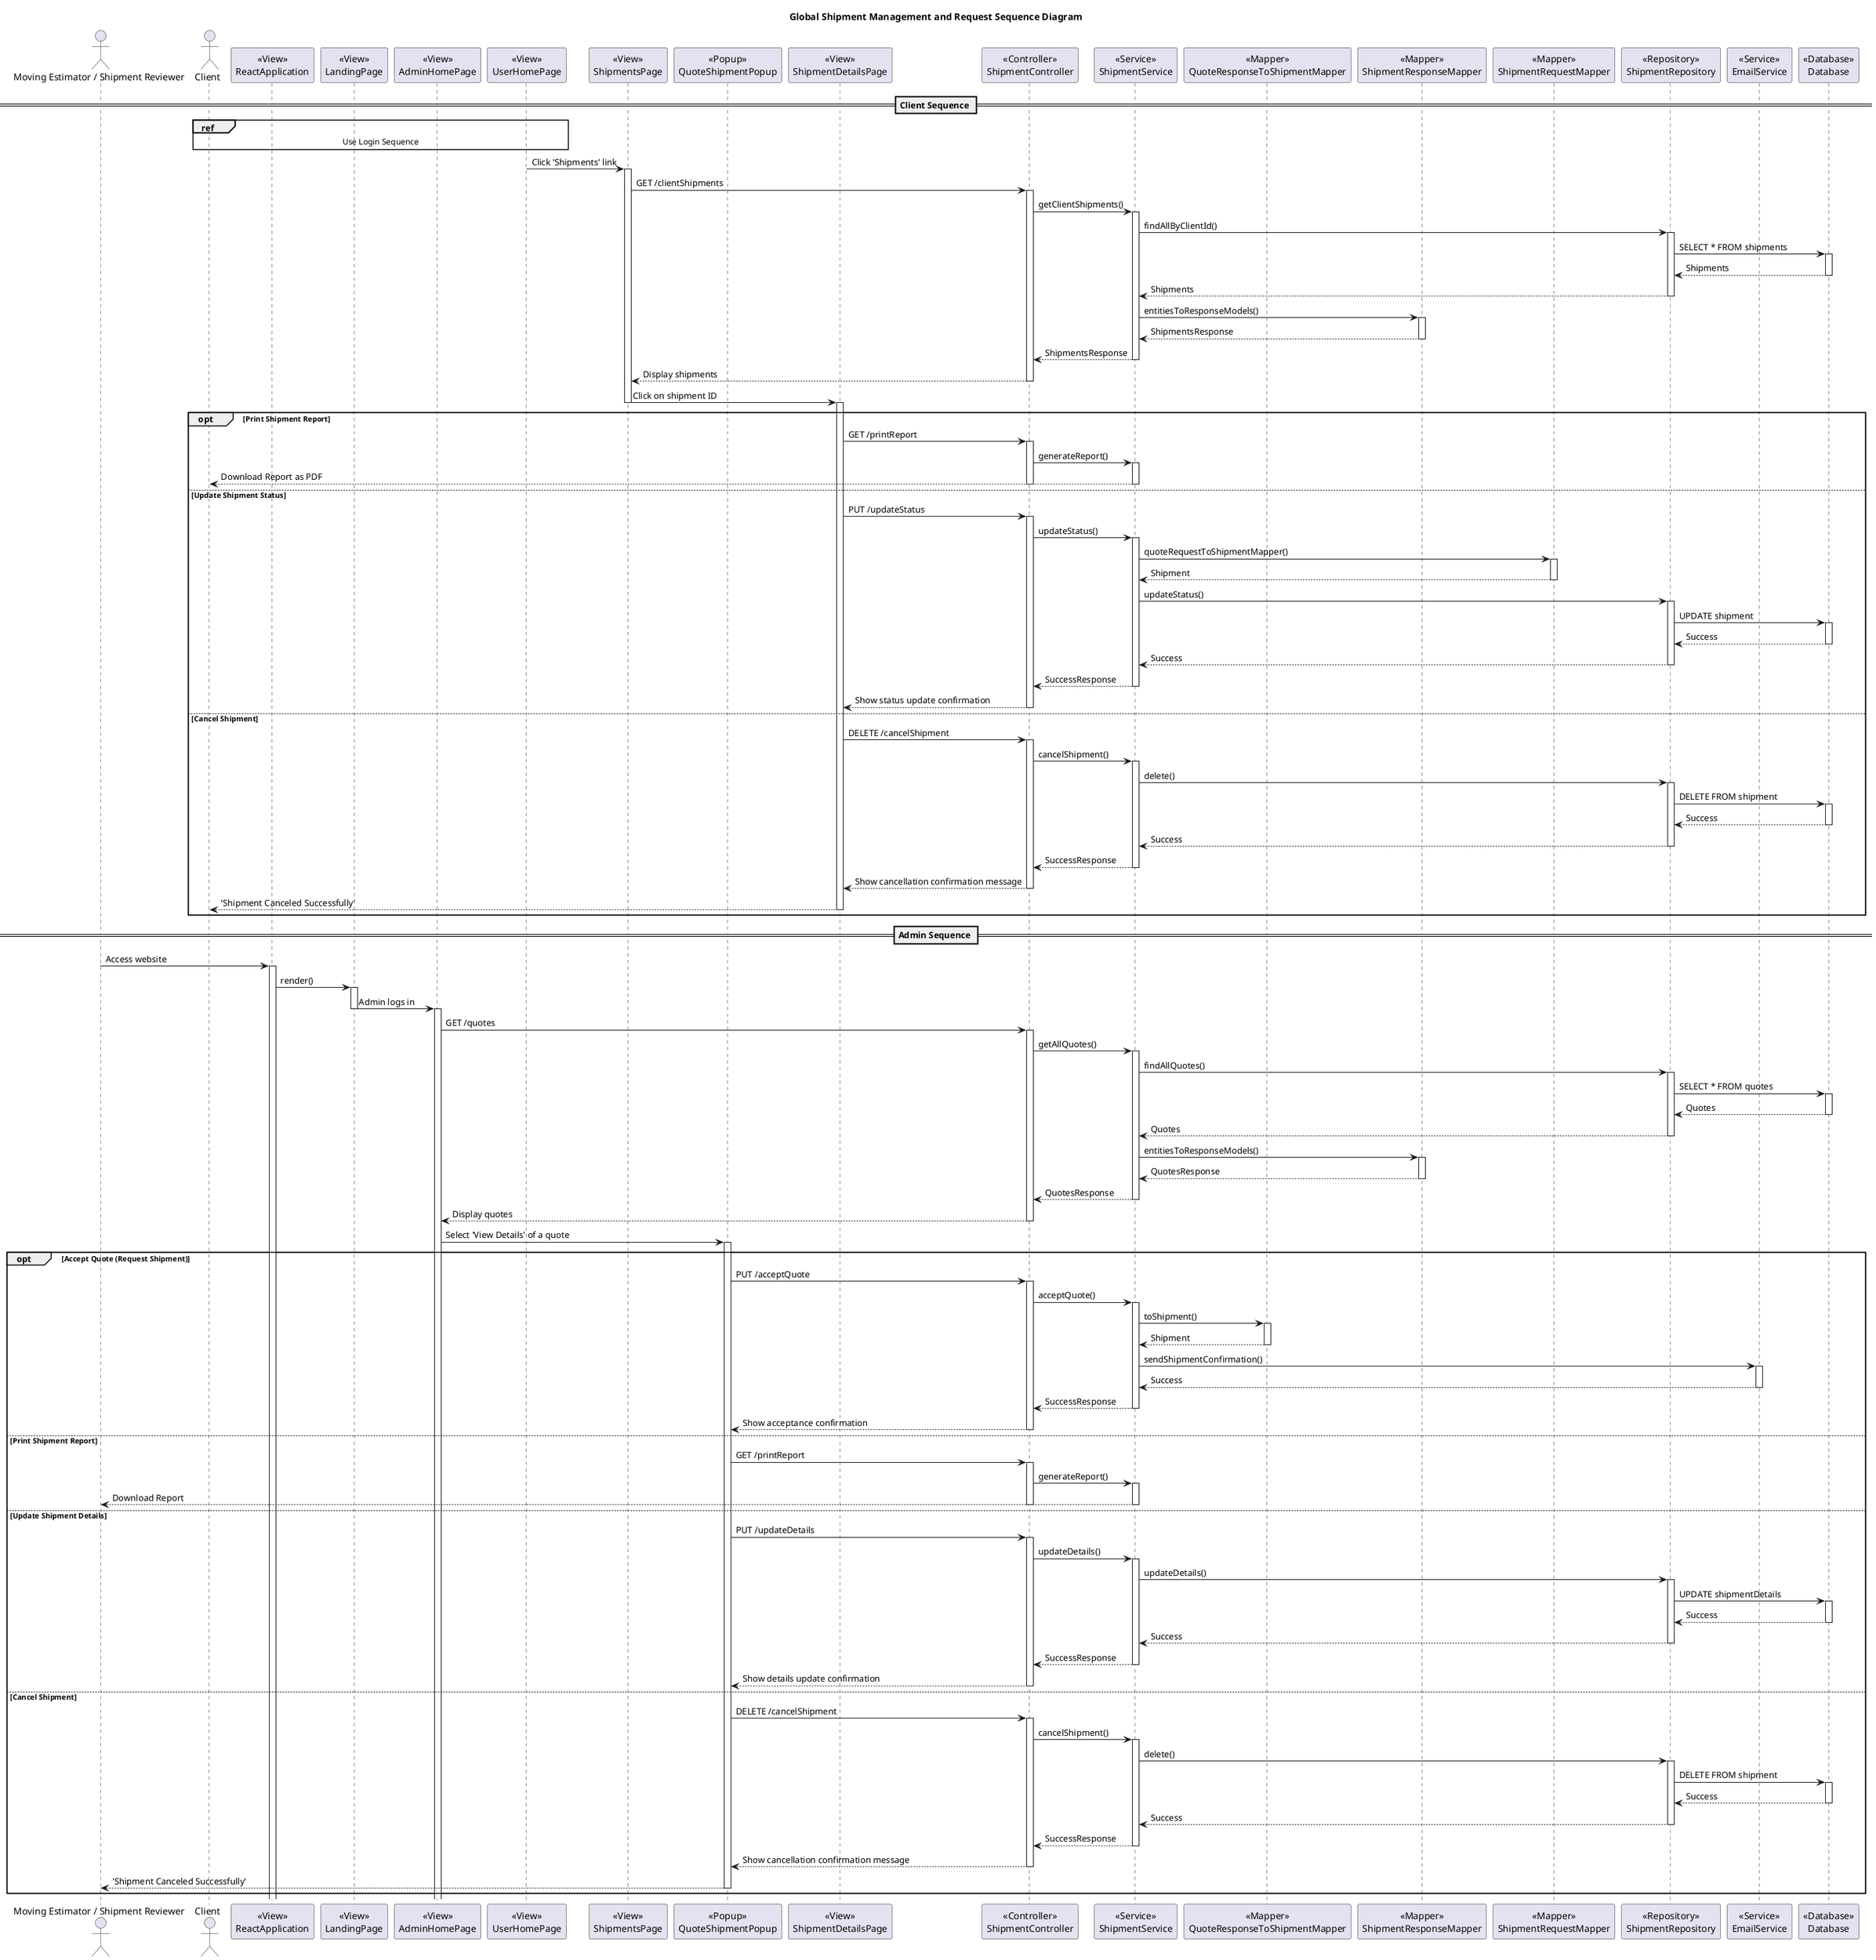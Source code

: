 @startuml
title Global Shipment Management and Request Sequence Diagram

actor "Moving Estimator / Shipment Reviewer" as Admin
actor Client

participant ReactApplication as "<<View>>\nReactApplication"
participant LandingPage as "<<View>>\nLandingPage"
participant AdminHomePage as "<<View>>\nAdminHomePage"
participant UserHomePage as "<<View>>\nUserHomePage"
participant ShipmentsPage as "<<View>>\nShipmentsPage"
participant QuoteShipmentPopup as "<<Popup>>\nQuoteShipmentPopup"
participant ShipmentDetailsPage as "<<View>>\nShipmentDetailsPage"
participant ShipmentController as "<<Controller>>\nShipmentController"
participant ShipmentService as "<<Service>>\nShipmentService"
participant QuoteResponseToShipmentMapper as "<<Mapper>>\nQuoteResponseToShipmentMapper"
participant ShipmentResponseMapper as "<<Mapper>>\nShipmentResponseMapper"
participant ShipmentRequestMapper as "<<Mapper>>\nShipmentRequestMapper"
participant ShipmentRepository as "<<Repository>>\nShipmentRepository"
participant EmailService as "<<Service>>\nEmailService"
participant Database as "<<Database>>\nDatabase"


== Client Sequence ==

ref over Client,ReactApplication,LandingPage,UserHomePage : Use Login Sequence

UserHomePage -> ShipmentsPage : Click 'Shipments' link
deactivate UserHomePage
activate ShipmentsPage

ShipmentsPage -> ShipmentController : GET /clientShipments
activate ShipmentController

ShipmentController -> ShipmentService : getClientShipments()
activate ShipmentService

ShipmentService -> ShipmentRepository : findAllByClientId()
activate ShipmentRepository

ShipmentRepository -> Database : SELECT * FROM shipments
activate Database
Database --> ShipmentRepository : Shipments
deactivate Database

ShipmentRepository --> ShipmentService : Shipments
deactivate ShipmentRepository

ShipmentService -> ShipmentResponseMapper : entitiesToResponseModels()
activate ShipmentResponseMapper
ShipmentResponseMapper --> ShipmentService : ShipmentsResponse
deactivate ShipmentResponseMapper

ShipmentService --> ShipmentController : ShipmentsResponse
deactivate ShipmentService

ShipmentController --> ShipmentsPage : Display shipments
deactivate ShipmentController

ShipmentsPage -> ShipmentDetailsPage : Click on shipment ID
deactivate ShipmentsPage
activate ShipmentDetailsPage

opt Print Shipment Report
    ShipmentDetailsPage -> ShipmentController : GET /printReport
    activate ShipmentController
    ShipmentController -> ShipmentService : generateReport()
    activate ShipmentService
    ShipmentService --> Client : Download Report as PDF
    deactivate ShipmentService
    deactivate ShipmentController
else Update Shipment Status
    ShipmentDetailsPage -> ShipmentController : PUT /updateStatus
    activate ShipmentController
    ShipmentController -> ShipmentService : updateStatus()
    activate ShipmentService
    ShipmentService -> ShipmentRequestMapper : quoteRequestToShipmentMapper()
    activate ShipmentRequestMapper
    ShipmentRequestMapper --> ShipmentService : Shipment
    deactivate ShipmentRequestMapper
    ShipmentService -> ShipmentRepository : updateStatus()
    activate ShipmentRepository
    ShipmentRepository -> Database : UPDATE shipment
    activate Database
    Database --> ShipmentRepository : Success
    deactivate Database
    ShipmentRepository --> ShipmentService : Success
    deactivate ShipmentRepository
    ShipmentService --> ShipmentController : SuccessResponse
    deactivate ShipmentService
    ShipmentController --> ShipmentDetailsPage : Show status update confirmation
    deactivate ShipmentController
else Cancel Shipment
    ShipmentDetailsPage -> ShipmentController : DELETE /cancelShipment
    activate ShipmentController
    ShipmentController -> ShipmentService : cancelShipment()
    activate ShipmentService
    ShipmentService -> ShipmentRepository : delete()
    activate ShipmentRepository
    ShipmentRepository -> Database : DELETE FROM shipment
    activate Database
    Database --> ShipmentRepository : Success
    deactivate Database
    ShipmentRepository --> ShipmentService : Success
    deactivate ShipmentRepository
    ShipmentService --> ShipmentController : SuccessResponse
    deactivate ShipmentService
    ShipmentController --> ShipmentDetailsPage : Show cancellation confirmation message
    deactivate ShipmentController
    ShipmentDetailsPage --> Client : 'Shipment Canceled Successfully'
    deactivate ShipmentDetailsPage
end


== Admin Sequence ==

Admin -> ReactApplication : Access website
activate ReactApplication

ReactApplication -> LandingPage : render()
activate LandingPage

LandingPage -> AdminHomePage : Admin logs in
deactivate LandingPage
activate AdminHomePage

AdminHomePage -> ShipmentController : GET /quotes
activate ShipmentController

ShipmentController -> ShipmentService : getAllQuotes()
activate ShipmentService

ShipmentService -> ShipmentRepository : findAllQuotes()
activate ShipmentRepository

ShipmentRepository -> Database : SELECT * FROM quotes
activate Database
Database --> ShipmentRepository : Quotes
deactivate Database

ShipmentRepository --> ShipmentService : Quotes
deactivate ShipmentRepository

ShipmentService -> ShipmentResponseMapper : entitiesToResponseModels()
activate ShipmentResponseMapper
ShipmentResponseMapper --> ShipmentService : QuotesResponse
deactivate ShipmentResponseMapper

ShipmentService --> ShipmentController : QuotesResponse
deactivate ShipmentService

ShipmentController --> AdminHomePage : Display quotes
deactivate ShipmentController

AdminHomePage -> QuoteShipmentPopup : Select 'View Details' of a quote
activate QuoteShipmentPopup

opt Accept Quote (Request Shipment)
    QuoteShipmentPopup -> ShipmentController : PUT /acceptQuote
    activate ShipmentController
    ShipmentController -> ShipmentService : acceptQuote()
    activate ShipmentService
    ShipmentService -> QuoteResponseToShipmentMapper : toShipment()
    activate QuoteResponseToShipmentMapper
    QuoteResponseToShipmentMapper --> ShipmentService : Shipment
    deactivate QuoteResponseToShipmentMapper
    ShipmentService -> EmailService : sendShipmentConfirmation()
    activate EmailService
    EmailService --> ShipmentService : Success
    deactivate EmailService
    ShipmentService --> ShipmentController : SuccessResponse
    deactivate ShipmentService
    ShipmentController --> QuoteShipmentPopup : Show acceptance confirmation
    deactivate ShipmentController
else Print Shipment Report
    QuoteShipmentPopup -> ShipmentController : GET /printReport
    activate ShipmentController
    ShipmentController -> ShipmentService : generateReport()
    activate ShipmentService
    ShipmentService --> Admin : Download Report
    deactivate ShipmentService
    deactivate ShipmentController
else Update Shipment Details
    QuoteShipmentPopup -> ShipmentController : PUT /updateDetails
    activate ShipmentController
    ShipmentController -> ShipmentService : updateDetails()
    activate ShipmentService
    ShipmentService -> ShipmentRepository : updateDetails()
    activate ShipmentRepository
    ShipmentRepository -> Database : UPDATE shipmentDetails
    activate Database
    Database --> ShipmentRepository : Success
    deactivate Database
    ShipmentRepository --> ShipmentService : Success
    deactivate ShipmentRepository
    ShipmentService --> ShipmentController : SuccessResponse
    deactivate ShipmentService
    ShipmentController --> QuoteShipmentPopup : Show details update confirmation
    deactivate ShipmentController
else Cancel Shipment
    QuoteShipmentPopup -> ShipmentController : DELETE /cancelShipment
    activate ShipmentController
    ShipmentController -> ShipmentService : cancelShipment()
    activate ShipmentService
    ShipmentService -> ShipmentRepository : delete()
    activate ShipmentRepository
    ShipmentRepository -> Database : DELETE FROM shipment
    activate Database
    Database --> ShipmentRepository : Success
    deactivate Database
    ShipmentRepository --> ShipmentService : Success
    deactivate ShipmentRepository
    ShipmentService --> ShipmentController : SuccessResponse
    deactivate ShipmentService
    ShipmentController --> QuoteShipmentPopup : Show cancellation confirmation message
    deactivate ShipmentController
    QuoteShipmentPopup --> Admin : 'Shipment Canceled Successfully'
    deactivate QuoteShipmentPopup
end

@enduml
